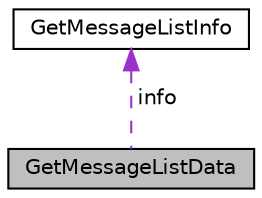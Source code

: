 digraph "GetMessageListData"
{
  edge [fontname="Helvetica",fontsize="10",labelfontname="Helvetica",labelfontsize="10"];
  node [fontname="Helvetica",fontsize="10",shape=record];
  Node1 [label="GetMessageListData",height=0.2,width=0.4,color="black", fillcolor="grey75", style="filled", fontcolor="black"];
  Node2 -> Node1 [dir="back",color="darkorchid3",fontsize="10",style="dashed",label=" info" ,fontname="Helvetica"];
  Node2 [label="GetMessageListInfo",height=0.2,width=0.4,color="black", fillcolor="white", style="filled",URL="$struct_get_message_list_info.html",tooltip="Get list of message info. "];
}
